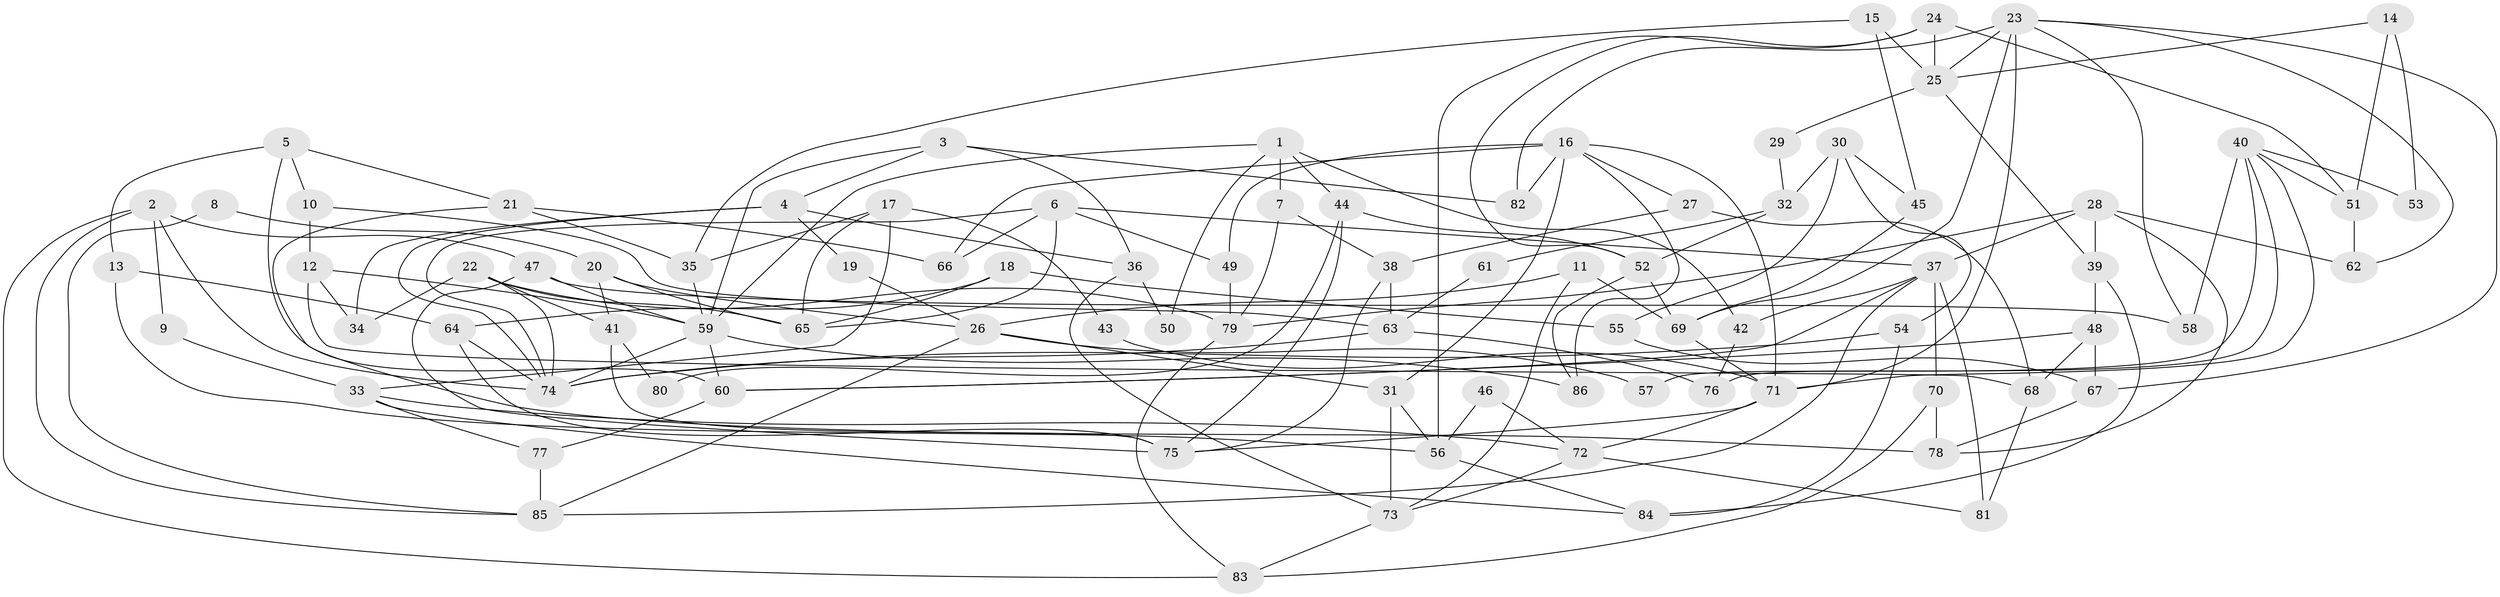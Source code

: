 // coarse degree distribution, {5: 0.13333333333333333, 13: 0.016666666666666666, 6: 0.11666666666666667, 4: 0.21666666666666667, 3: 0.25, 2: 0.1, 9: 0.05, 7: 0.05, 12: 0.016666666666666666, 8: 0.05}
// Generated by graph-tools (version 1.1) at 2025/18/03/04/25 18:18:45]
// undirected, 86 vertices, 172 edges
graph export_dot {
graph [start="1"]
  node [color=gray90,style=filled];
  1;
  2;
  3;
  4;
  5;
  6;
  7;
  8;
  9;
  10;
  11;
  12;
  13;
  14;
  15;
  16;
  17;
  18;
  19;
  20;
  21;
  22;
  23;
  24;
  25;
  26;
  27;
  28;
  29;
  30;
  31;
  32;
  33;
  34;
  35;
  36;
  37;
  38;
  39;
  40;
  41;
  42;
  43;
  44;
  45;
  46;
  47;
  48;
  49;
  50;
  51;
  52;
  53;
  54;
  55;
  56;
  57;
  58;
  59;
  60;
  61;
  62;
  63;
  64;
  65;
  66;
  67;
  68;
  69;
  70;
  71;
  72;
  73;
  74;
  75;
  76;
  77;
  78;
  79;
  80;
  81;
  82;
  83;
  84;
  85;
  86;
  1 -- 42;
  1 -- 7;
  1 -- 44;
  1 -- 50;
  1 -- 59;
  2 -- 74;
  2 -- 83;
  2 -- 9;
  2 -- 47;
  2 -- 85;
  3 -- 59;
  3 -- 36;
  3 -- 4;
  3 -- 82;
  4 -- 34;
  4 -- 19;
  4 -- 36;
  4 -- 74;
  5 -- 60;
  5 -- 21;
  5 -- 10;
  5 -- 13;
  6 -- 37;
  6 -- 74;
  6 -- 49;
  6 -- 65;
  6 -- 66;
  7 -- 38;
  7 -- 79;
  8 -- 85;
  8 -- 20;
  9 -- 33;
  10 -- 12;
  10 -- 63;
  11 -- 26;
  11 -- 69;
  11 -- 73;
  12 -- 68;
  12 -- 59;
  12 -- 34;
  13 -- 64;
  13 -- 56;
  14 -- 51;
  14 -- 25;
  14 -- 53;
  15 -- 35;
  15 -- 25;
  15 -- 45;
  16 -- 82;
  16 -- 71;
  16 -- 27;
  16 -- 31;
  16 -- 49;
  16 -- 66;
  16 -- 86;
  17 -- 35;
  17 -- 33;
  17 -- 43;
  17 -- 65;
  18 -- 55;
  18 -- 65;
  18 -- 64;
  19 -- 26;
  20 -- 65;
  20 -- 41;
  20 -- 26;
  21 -- 78;
  21 -- 66;
  21 -- 35;
  22 -- 65;
  22 -- 74;
  22 -- 34;
  22 -- 41;
  22 -- 79;
  23 -- 58;
  23 -- 25;
  23 -- 62;
  23 -- 67;
  23 -- 69;
  23 -- 71;
  23 -- 82;
  24 -- 56;
  24 -- 52;
  24 -- 25;
  24 -- 51;
  25 -- 39;
  25 -- 29;
  26 -- 85;
  26 -- 31;
  26 -- 57;
  27 -- 38;
  27 -- 68;
  28 -- 37;
  28 -- 79;
  28 -- 39;
  28 -- 62;
  28 -- 78;
  29 -- 32;
  30 -- 54;
  30 -- 45;
  30 -- 32;
  30 -- 55;
  31 -- 56;
  31 -- 73;
  32 -- 52;
  32 -- 61;
  33 -- 77;
  33 -- 72;
  33 -- 84;
  35 -- 59;
  36 -- 73;
  36 -- 50;
  37 -- 81;
  37 -- 60;
  37 -- 42;
  37 -- 70;
  37 -- 85;
  38 -- 63;
  38 -- 75;
  39 -- 84;
  39 -- 48;
  40 -- 51;
  40 -- 71;
  40 -- 53;
  40 -- 57;
  40 -- 58;
  40 -- 76;
  41 -- 75;
  41 -- 80;
  42 -- 76;
  43 -- 71;
  44 -- 75;
  44 -- 52;
  44 -- 80;
  45 -- 69;
  46 -- 72;
  46 -- 56;
  47 -- 59;
  47 -- 58;
  47 -- 75;
  48 -- 67;
  48 -- 60;
  48 -- 68;
  49 -- 79;
  51 -- 62;
  52 -- 86;
  52 -- 69;
  54 -- 74;
  54 -- 84;
  55 -- 67;
  56 -- 84;
  59 -- 74;
  59 -- 60;
  59 -- 86;
  60 -- 77;
  61 -- 63;
  63 -- 74;
  63 -- 76;
  64 -- 75;
  64 -- 74;
  67 -- 78;
  68 -- 81;
  69 -- 71;
  70 -- 83;
  70 -- 78;
  71 -- 72;
  71 -- 75;
  72 -- 73;
  72 -- 81;
  73 -- 83;
  77 -- 85;
  79 -- 83;
}
